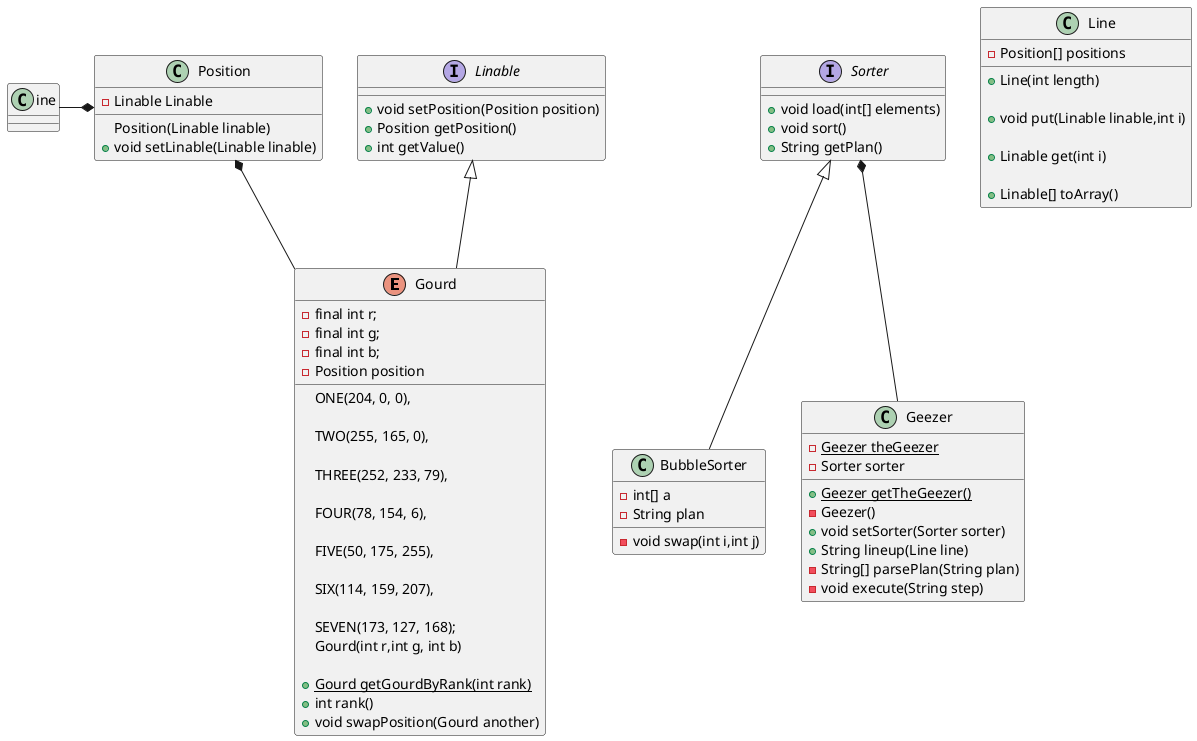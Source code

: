 @startuml

enum Gourd{
    ONE(204, 0, 0),

    TWO(255, 165, 0),

    THREE(252, 233, 79),

    FOUR(78, 154, 6),

    FIVE(50, 175, 255),

    SIX(114, 159, 207),

    SEVEN(173, 127, 168);

    -final int r;
    -final int g;
    -final int b;
    - Position position

    Gourd(int r,int g, int b)

    +{static} Gourd getGourdByRank(int rank)
    +int rank()
    +void swapPosition(Gourd another)
}
interface Sorter{
    +void load(int[] elements)
    +void sort()
    +String getPlan()
}
class BubbleSorter{
    -int[] a
    -String plan
    -void swap(int i,int j)
}
interface Linable{
    +void setPosition(Position position)
    +Position getPosition()
    +int getValue()
}

class Line{
    -Position[] positions

    +Line(int length)

    +void put(Linable linable,int i)

    +Linable get(int i)
    
    +Linable[] toArray()
}

class Position{
    -Linable Linable
    Position(Linable linable)
    +void setLinable(Linable linable)
}



class Geezer{
    -{static} Geezer theGeezer
    -Sorter sorter
    +{static} Geezer getTheGeezer()
    -Geezer()
    +void setSorter(Sorter sorter)
    +String lineup(Line line)
    -String[] parsePlan(String plan)
    -void execute(String step)
}



Sorter<|--BubbleSorter
Sorter*--Geezer
Linable<|--Gourd
Position*--Gourd
Position*--Line

@enduml
